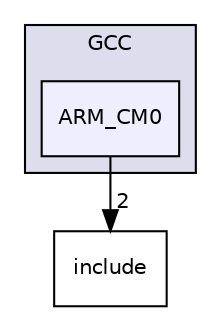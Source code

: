 digraph "/home/developer/mtrain-firmware/external/middleware/FreeRTOS/src/portable/GCC/ARM_CM0" {
  compound=true
  node [ fontsize="10", fontname="Helvetica"];
  edge [ labelfontsize="10", labelfontname="Helvetica"];
  subgraph clusterdir_c3f6510a47af292d4765bcaa26bd18e3 {
    graph [ bgcolor="#ddddee", pencolor="black", label="GCC" fontname="Helvetica", fontsize="10", URL="dir_c3f6510a47af292d4765bcaa26bd18e3.html"]
  dir_794683b2f00105abacce6bbde64137da [shape=box, label="ARM_CM0", style="filled", fillcolor="#eeeeff", pencolor="black", URL="dir_794683b2f00105abacce6bbde64137da.html"];
  }
  dir_e8f305f026f0eedfd01db8b47ccd6bd3 [shape=box label="include" URL="dir_e8f305f026f0eedfd01db8b47ccd6bd3.html"];
  dir_794683b2f00105abacce6bbde64137da->dir_e8f305f026f0eedfd01db8b47ccd6bd3 [headlabel="2", labeldistance=1.5 headhref="dir_000045_000041.html"];
}
